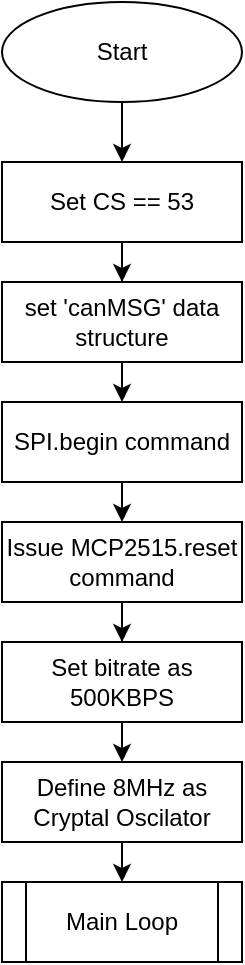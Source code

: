 <mxfile version="24.1.0" type="device">
  <diagram name="Page-1" id="_J1bbqd90y0wQAABSiBq">
    <mxGraphModel dx="792" dy="827" grid="1" gridSize="10" guides="1" tooltips="1" connect="1" arrows="1" fold="1" page="1" pageScale="1" pageWidth="827" pageHeight="1169" math="0" shadow="0">
      <root>
        <mxCell id="0" />
        <mxCell id="1" parent="0" />
        <mxCell id="qTR-VSw9mJNtQj4EtHC8-4" style="edgeStyle=orthogonalEdgeStyle;rounded=0;orthogonalLoop=1;jettySize=auto;html=1;exitX=0.5;exitY=1;exitDx=0;exitDy=0;entryX=0.5;entryY=0;entryDx=0;entryDy=0;" edge="1" parent="1" source="qTR-VSw9mJNtQj4EtHC8-1" target="qTR-VSw9mJNtQj4EtHC8-2">
          <mxGeometry relative="1" as="geometry" />
        </mxCell>
        <mxCell id="qTR-VSw9mJNtQj4EtHC8-1" value="Start" style="ellipse;whiteSpace=wrap;html=1;" vertex="1" parent="1">
          <mxGeometry x="280" y="40" width="120" height="50" as="geometry" />
        </mxCell>
        <mxCell id="qTR-VSw9mJNtQj4EtHC8-5" style="edgeStyle=orthogonalEdgeStyle;rounded=0;orthogonalLoop=1;jettySize=auto;html=1;exitX=0.5;exitY=1;exitDx=0;exitDy=0;" edge="1" parent="1" source="qTR-VSw9mJNtQj4EtHC8-2" target="qTR-VSw9mJNtQj4EtHC8-3">
          <mxGeometry relative="1" as="geometry" />
        </mxCell>
        <mxCell id="qTR-VSw9mJNtQj4EtHC8-2" value="Set CS == 53" style="rounded=0;whiteSpace=wrap;html=1;" vertex="1" parent="1">
          <mxGeometry x="280" y="120" width="120" height="40" as="geometry" />
        </mxCell>
        <mxCell id="qTR-VSw9mJNtQj4EtHC8-16" style="edgeStyle=orthogonalEdgeStyle;rounded=0;orthogonalLoop=1;jettySize=auto;html=1;exitX=0.5;exitY=1;exitDx=0;exitDy=0;entryX=0.5;entryY=0;entryDx=0;entryDy=0;" edge="1" parent="1" source="qTR-VSw9mJNtQj4EtHC8-3" target="qTR-VSw9mJNtQj4EtHC8-15">
          <mxGeometry relative="1" as="geometry" />
        </mxCell>
        <mxCell id="qTR-VSw9mJNtQj4EtHC8-3" value="set &#39;canMSG&#39; data structure" style="rounded=0;whiteSpace=wrap;html=1;" vertex="1" parent="1">
          <mxGeometry x="280" y="180" width="120" height="40" as="geometry" />
        </mxCell>
        <mxCell id="qTR-VSw9mJNtQj4EtHC8-12" style="edgeStyle=orthogonalEdgeStyle;rounded=0;orthogonalLoop=1;jettySize=auto;html=1;exitX=0.5;exitY=1;exitDx=0;exitDy=0;" edge="1" parent="1" source="qTR-VSw9mJNtQj4EtHC8-6" target="qTR-VSw9mJNtQj4EtHC8-7">
          <mxGeometry relative="1" as="geometry" />
        </mxCell>
        <mxCell id="qTR-VSw9mJNtQj4EtHC8-6" value="Issue MCP2515.reset command" style="rounded=0;whiteSpace=wrap;html=1;" vertex="1" parent="1">
          <mxGeometry x="280" y="300" width="120" height="40" as="geometry" />
        </mxCell>
        <mxCell id="qTR-VSw9mJNtQj4EtHC8-13" style="edgeStyle=orthogonalEdgeStyle;rounded=0;orthogonalLoop=1;jettySize=auto;html=1;exitX=0.5;exitY=1;exitDx=0;exitDy=0;entryX=0.5;entryY=0;entryDx=0;entryDy=0;" edge="1" parent="1" source="qTR-VSw9mJNtQj4EtHC8-7" target="qTR-VSw9mJNtQj4EtHC8-9">
          <mxGeometry relative="1" as="geometry" />
        </mxCell>
        <mxCell id="qTR-VSw9mJNtQj4EtHC8-7" value="Set bitrate as 500KBPS" style="rounded=0;whiteSpace=wrap;html=1;" vertex="1" parent="1">
          <mxGeometry x="280" y="360" width="120" height="40" as="geometry" />
        </mxCell>
        <mxCell id="qTR-VSw9mJNtQj4EtHC8-14" style="edgeStyle=orthogonalEdgeStyle;rounded=0;orthogonalLoop=1;jettySize=auto;html=1;exitX=0.5;exitY=1;exitDx=0;exitDy=0;entryX=0.5;entryY=0;entryDx=0;entryDy=0;" edge="1" parent="1" source="qTR-VSw9mJNtQj4EtHC8-9" target="qTR-VSw9mJNtQj4EtHC8-10">
          <mxGeometry relative="1" as="geometry" />
        </mxCell>
        <mxCell id="qTR-VSw9mJNtQj4EtHC8-9" value="Define 8MHz as Cryptal Oscilator" style="rounded=0;whiteSpace=wrap;html=1;" vertex="1" parent="1">
          <mxGeometry x="280" y="420" width="120" height="40" as="geometry" />
        </mxCell>
        <mxCell id="qTR-VSw9mJNtQj4EtHC8-10" value="Main Loop" style="shape=process;whiteSpace=wrap;html=1;backgroundOutline=1;" vertex="1" parent="1">
          <mxGeometry x="280" y="480" width="120" height="40" as="geometry" />
        </mxCell>
        <mxCell id="qTR-VSw9mJNtQj4EtHC8-17" style="edgeStyle=orthogonalEdgeStyle;rounded=0;orthogonalLoop=1;jettySize=auto;html=1;exitX=0.5;exitY=1;exitDx=0;exitDy=0;entryX=0.5;entryY=0;entryDx=0;entryDy=0;" edge="1" parent="1" source="qTR-VSw9mJNtQj4EtHC8-15" target="qTR-VSw9mJNtQj4EtHC8-6">
          <mxGeometry relative="1" as="geometry" />
        </mxCell>
        <mxCell id="qTR-VSw9mJNtQj4EtHC8-15" value="SPI.begin command" style="rounded=0;whiteSpace=wrap;html=1;" vertex="1" parent="1">
          <mxGeometry x="280" y="240" width="120" height="40" as="geometry" />
        </mxCell>
      </root>
    </mxGraphModel>
  </diagram>
</mxfile>
